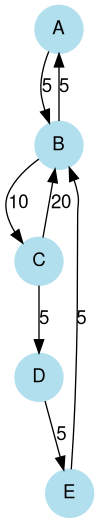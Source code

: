 @startdot
digraph medium {
fontname="Helvetica,Arial,sans-serif"
node [fontname="Helvetica,Arial,sans-serif"]
edge [fontname="Helvetica,Arial,sans-serif"]
node [color=lightblue2, style=filled, shape=circle];
A
A -> B [label=5];
B
B -> A [label=5];
B -> C [label=10];
C
C -> B [label=20];
C -> D [label=5];
D
D -> E [label=5];
E
E -> B [label=5];
}
@enddot
